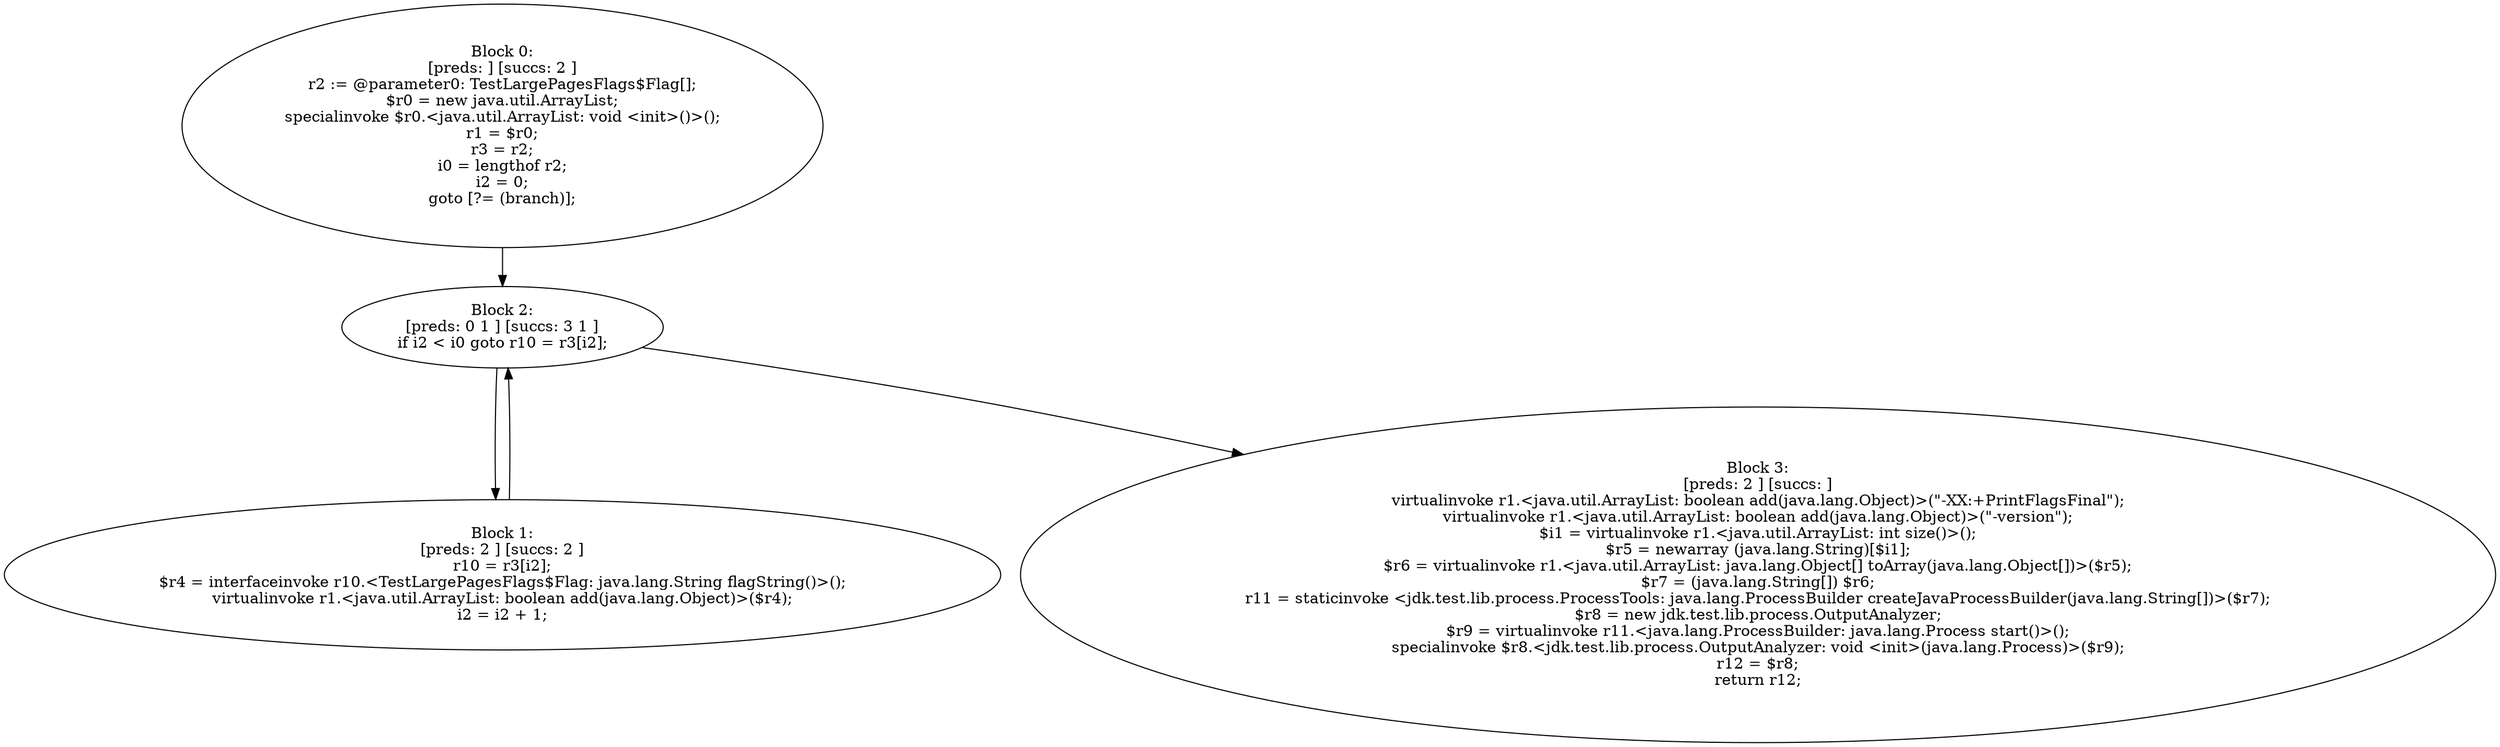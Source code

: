 digraph "unitGraph" {
    "Block 0:
[preds: ] [succs: 2 ]
r2 := @parameter0: TestLargePagesFlags$Flag[];
$r0 = new java.util.ArrayList;
specialinvoke $r0.<java.util.ArrayList: void <init>()>();
r1 = $r0;
r3 = r2;
i0 = lengthof r2;
i2 = 0;
goto [?= (branch)];
"
    "Block 1:
[preds: 2 ] [succs: 2 ]
r10 = r3[i2];
$r4 = interfaceinvoke r10.<TestLargePagesFlags$Flag: java.lang.String flagString()>();
virtualinvoke r1.<java.util.ArrayList: boolean add(java.lang.Object)>($r4);
i2 = i2 + 1;
"
    "Block 2:
[preds: 0 1 ] [succs: 3 1 ]
if i2 < i0 goto r10 = r3[i2];
"
    "Block 3:
[preds: 2 ] [succs: ]
virtualinvoke r1.<java.util.ArrayList: boolean add(java.lang.Object)>(\"-XX:+PrintFlagsFinal\");
virtualinvoke r1.<java.util.ArrayList: boolean add(java.lang.Object)>(\"-version\");
$i1 = virtualinvoke r1.<java.util.ArrayList: int size()>();
$r5 = newarray (java.lang.String)[$i1];
$r6 = virtualinvoke r1.<java.util.ArrayList: java.lang.Object[] toArray(java.lang.Object[])>($r5);
$r7 = (java.lang.String[]) $r6;
r11 = staticinvoke <jdk.test.lib.process.ProcessTools: java.lang.ProcessBuilder createJavaProcessBuilder(java.lang.String[])>($r7);
$r8 = new jdk.test.lib.process.OutputAnalyzer;
$r9 = virtualinvoke r11.<java.lang.ProcessBuilder: java.lang.Process start()>();
specialinvoke $r8.<jdk.test.lib.process.OutputAnalyzer: void <init>(java.lang.Process)>($r9);
r12 = $r8;
return r12;
"
    "Block 0:
[preds: ] [succs: 2 ]
r2 := @parameter0: TestLargePagesFlags$Flag[];
$r0 = new java.util.ArrayList;
specialinvoke $r0.<java.util.ArrayList: void <init>()>();
r1 = $r0;
r3 = r2;
i0 = lengthof r2;
i2 = 0;
goto [?= (branch)];
"->"Block 2:
[preds: 0 1 ] [succs: 3 1 ]
if i2 < i0 goto r10 = r3[i2];
";
    "Block 1:
[preds: 2 ] [succs: 2 ]
r10 = r3[i2];
$r4 = interfaceinvoke r10.<TestLargePagesFlags$Flag: java.lang.String flagString()>();
virtualinvoke r1.<java.util.ArrayList: boolean add(java.lang.Object)>($r4);
i2 = i2 + 1;
"->"Block 2:
[preds: 0 1 ] [succs: 3 1 ]
if i2 < i0 goto r10 = r3[i2];
";
    "Block 2:
[preds: 0 1 ] [succs: 3 1 ]
if i2 < i0 goto r10 = r3[i2];
"->"Block 3:
[preds: 2 ] [succs: ]
virtualinvoke r1.<java.util.ArrayList: boolean add(java.lang.Object)>(\"-XX:+PrintFlagsFinal\");
virtualinvoke r1.<java.util.ArrayList: boolean add(java.lang.Object)>(\"-version\");
$i1 = virtualinvoke r1.<java.util.ArrayList: int size()>();
$r5 = newarray (java.lang.String)[$i1];
$r6 = virtualinvoke r1.<java.util.ArrayList: java.lang.Object[] toArray(java.lang.Object[])>($r5);
$r7 = (java.lang.String[]) $r6;
r11 = staticinvoke <jdk.test.lib.process.ProcessTools: java.lang.ProcessBuilder createJavaProcessBuilder(java.lang.String[])>($r7);
$r8 = new jdk.test.lib.process.OutputAnalyzer;
$r9 = virtualinvoke r11.<java.lang.ProcessBuilder: java.lang.Process start()>();
specialinvoke $r8.<jdk.test.lib.process.OutputAnalyzer: void <init>(java.lang.Process)>($r9);
r12 = $r8;
return r12;
";
    "Block 2:
[preds: 0 1 ] [succs: 3 1 ]
if i2 < i0 goto r10 = r3[i2];
"->"Block 1:
[preds: 2 ] [succs: 2 ]
r10 = r3[i2];
$r4 = interfaceinvoke r10.<TestLargePagesFlags$Flag: java.lang.String flagString()>();
virtualinvoke r1.<java.util.ArrayList: boolean add(java.lang.Object)>($r4);
i2 = i2 + 1;
";
}
